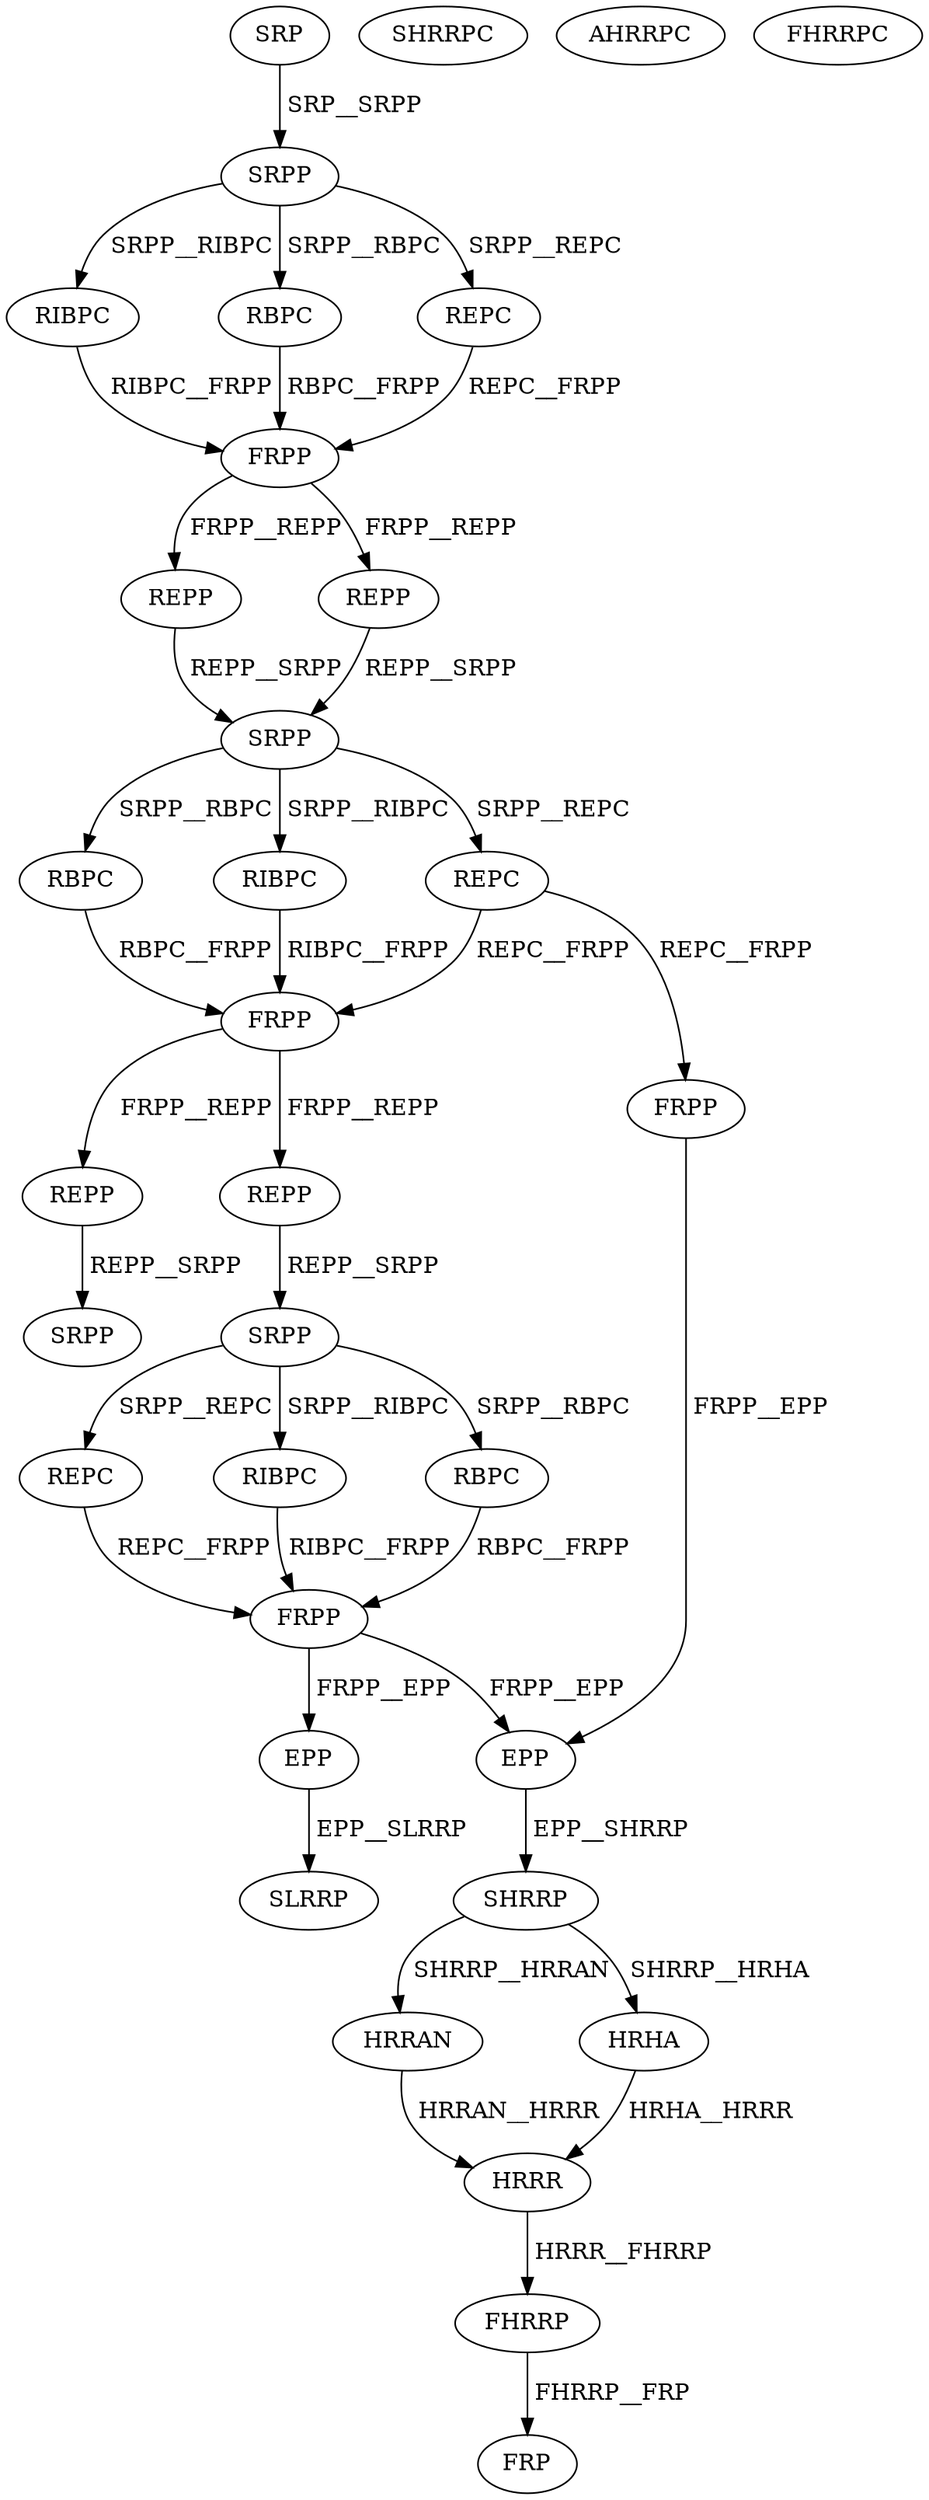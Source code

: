 digraph G { 
1 [label="SRP",color=black,fontcolor=black];
2 [label="SRPP",color=black,fontcolor=black];
3 [label="RIBPC",color=black,fontcolor=black];
4 [label="RBPC",color=black,fontcolor=black];
5 [label="REPC",color=black,fontcolor=black];
6 [label="FRPP",color=black,fontcolor=black];
7 [label="REPP",color=black,fontcolor=black];
8 [label="REPP",color=black,fontcolor=black];
9 [label="SRPP",color=black,fontcolor=black];
10 [label="RBPC",color=black,fontcolor=black];
11 [label="RIBPC",color=black,fontcolor=black];
12 [label="REPC",color=black,fontcolor=black];
13 [label="FRPP",color=black,fontcolor=black];
14 [label="REPP",color=black,fontcolor=black];
15 [label="SRPP",color=black,fontcolor=black];
16 [label="REPP",color=black,fontcolor=black];
17 [label="FRPP",color=black,fontcolor=black];
18 [label="RBPC",color=black,fontcolor=black];
19 [label="REPC",color=black,fontcolor=black];
20 [label="RIBPC",color=black,fontcolor=black];
21 [label="FRPP",color=black,fontcolor=black];
22 [label="SRPP",color=black,fontcolor=black];
23 [label="EPP",color=black,fontcolor=black];
24 [label="SHRRP",color=black,fontcolor=black];
25 [label="HRRAN",color=black,fontcolor=black];
26 [label="HRHA",color=black,fontcolor=black];
27 [label="SHRRPC",color=black,fontcolor=black];
28 [label="AHRRPC",color=black,fontcolor=black];
29 [label="FHRRPC",color=black,fontcolor=black];
30 [label="HRRR",color=black,fontcolor=black];
31 [label="FHRRP",color=black,fontcolor=black];
32 [label="FRP",color=black,fontcolor=black];
33 [label="EPP",color=black,fontcolor=black];
34 [label="SLRRP",color=black,fontcolor=black];
1->2[label=" SRP__SRPP",color=black,fontcolor=black];
2->3[label=" SRPP__RIBPC",color=black,fontcolor=black];
2->4[label=" SRPP__RBPC",color=black,fontcolor=black];
2->5[label=" SRPP__REPC",color=black,fontcolor=black];
3->6[label=" RIBPC__FRPP",color=black,fontcolor=black];
4->6[label=" RBPC__FRPP",color=black,fontcolor=black];
5->6[label=" REPC__FRPP",color=black,fontcolor=black];
6->7[label=" FRPP__REPP",color=black,fontcolor=black];
6->8[label=" FRPP__REPP",color=black,fontcolor=black];
7->9[label=" REPP__SRPP",color=black,fontcolor=black];
8->9[label=" REPP__SRPP",color=black,fontcolor=black];
9->10[label=" SRPP__RBPC",color=black,fontcolor=black];
9->11[label=" SRPP__RIBPC",color=black,fontcolor=black];
9->12[label=" SRPP__REPC",color=black,fontcolor=black];
10->13[label=" RBPC__FRPP",color=black,fontcolor=black];
11->13[label=" RIBPC__FRPP",color=black,fontcolor=black];
12->13[label=" REPC__FRPP",color=black,fontcolor=black];
12->17[label=" REPC__FRPP",color=black,fontcolor=black];
13->14[label=" FRPP__REPP",color=black,fontcolor=black];
13->16[label=" FRPP__REPP",color=black,fontcolor=black];
14->15[label=" REPP__SRPP",color=black,fontcolor=black];
15->18[label=" SRPP__RBPC",color=black,fontcolor=black];
15->19[label=" SRPP__REPC",color=black,fontcolor=black];
15->20[label=" SRPP__RIBPC",color=black,fontcolor=black];
16->22[label=" REPP__SRPP",color=black,fontcolor=black];
17->23[label=" FRPP__EPP",color=black,fontcolor=black];
18->21[label=" RBPC__FRPP",color=black,fontcolor=black];
19->21[label=" REPC__FRPP",color=black,fontcolor=black];
20->21[label=" RIBPC__FRPP",color=black,fontcolor=black];
21->23[label=" FRPP__EPP",color=black,fontcolor=black];
21->33[label=" FRPP__EPP",color=black,fontcolor=black];
23->24[label=" EPP__SHRRP",color=black,fontcolor=black];
24->25[label=" SHRRP__HRRAN",color=black,fontcolor=black];
24->26[label=" SHRRP__HRHA",color=black,fontcolor=black];
25->30[label=" HRRAN__HRRR",color=black,fontcolor=black];
26->30[label=" HRHA__HRRR",color=black,fontcolor=black];
30->31[label=" HRRR__FHRRP",color=black,fontcolor=black];
31->32[label=" FHRRP__FRP",color=black,fontcolor=black];
33->34[label=" EPP__SLRRP",color=black,fontcolor=black];
}
